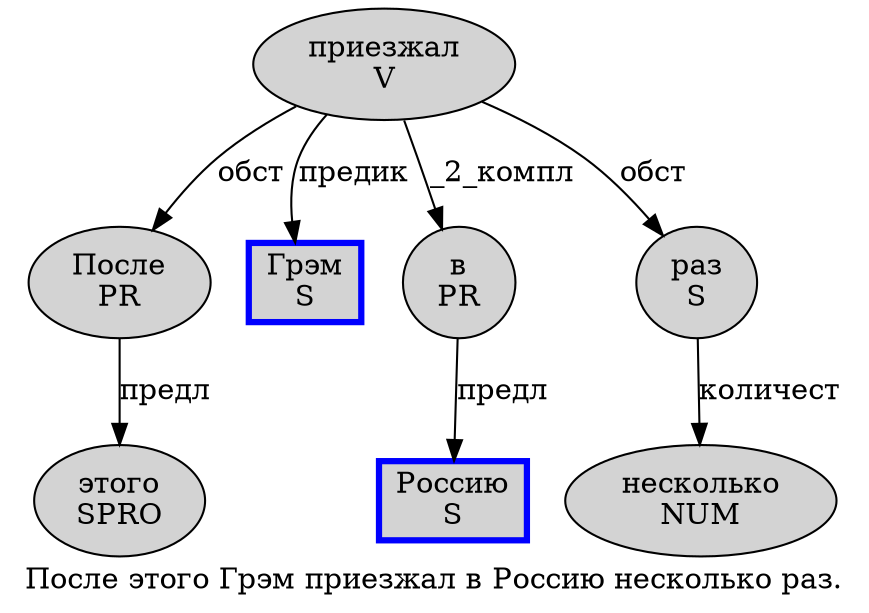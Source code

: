 digraph SENTENCE_135 {
	graph [label="После этого Грэм приезжал в Россию несколько раз."]
	node [style=filled]
		0 [label="После
PR" color="" fillcolor=lightgray penwidth=1 shape=ellipse]
		1 [label="этого
SPRO" color="" fillcolor=lightgray penwidth=1 shape=ellipse]
		2 [label="Грэм
S" color=blue fillcolor=lightgray penwidth=3 shape=box]
		3 [label="приезжал
V" color="" fillcolor=lightgray penwidth=1 shape=ellipse]
		4 [label="в
PR" color="" fillcolor=lightgray penwidth=1 shape=ellipse]
		5 [label="Россию
S" color=blue fillcolor=lightgray penwidth=3 shape=box]
		6 [label="несколько
NUM" color="" fillcolor=lightgray penwidth=1 shape=ellipse]
		7 [label="раз
S" color="" fillcolor=lightgray penwidth=1 shape=ellipse]
			0 -> 1 [label="предл"]
			7 -> 6 [label="количест"]
			3 -> 0 [label="обст"]
			3 -> 2 [label="предик"]
			3 -> 4 [label="_2_компл"]
			3 -> 7 [label="обст"]
			4 -> 5 [label="предл"]
}